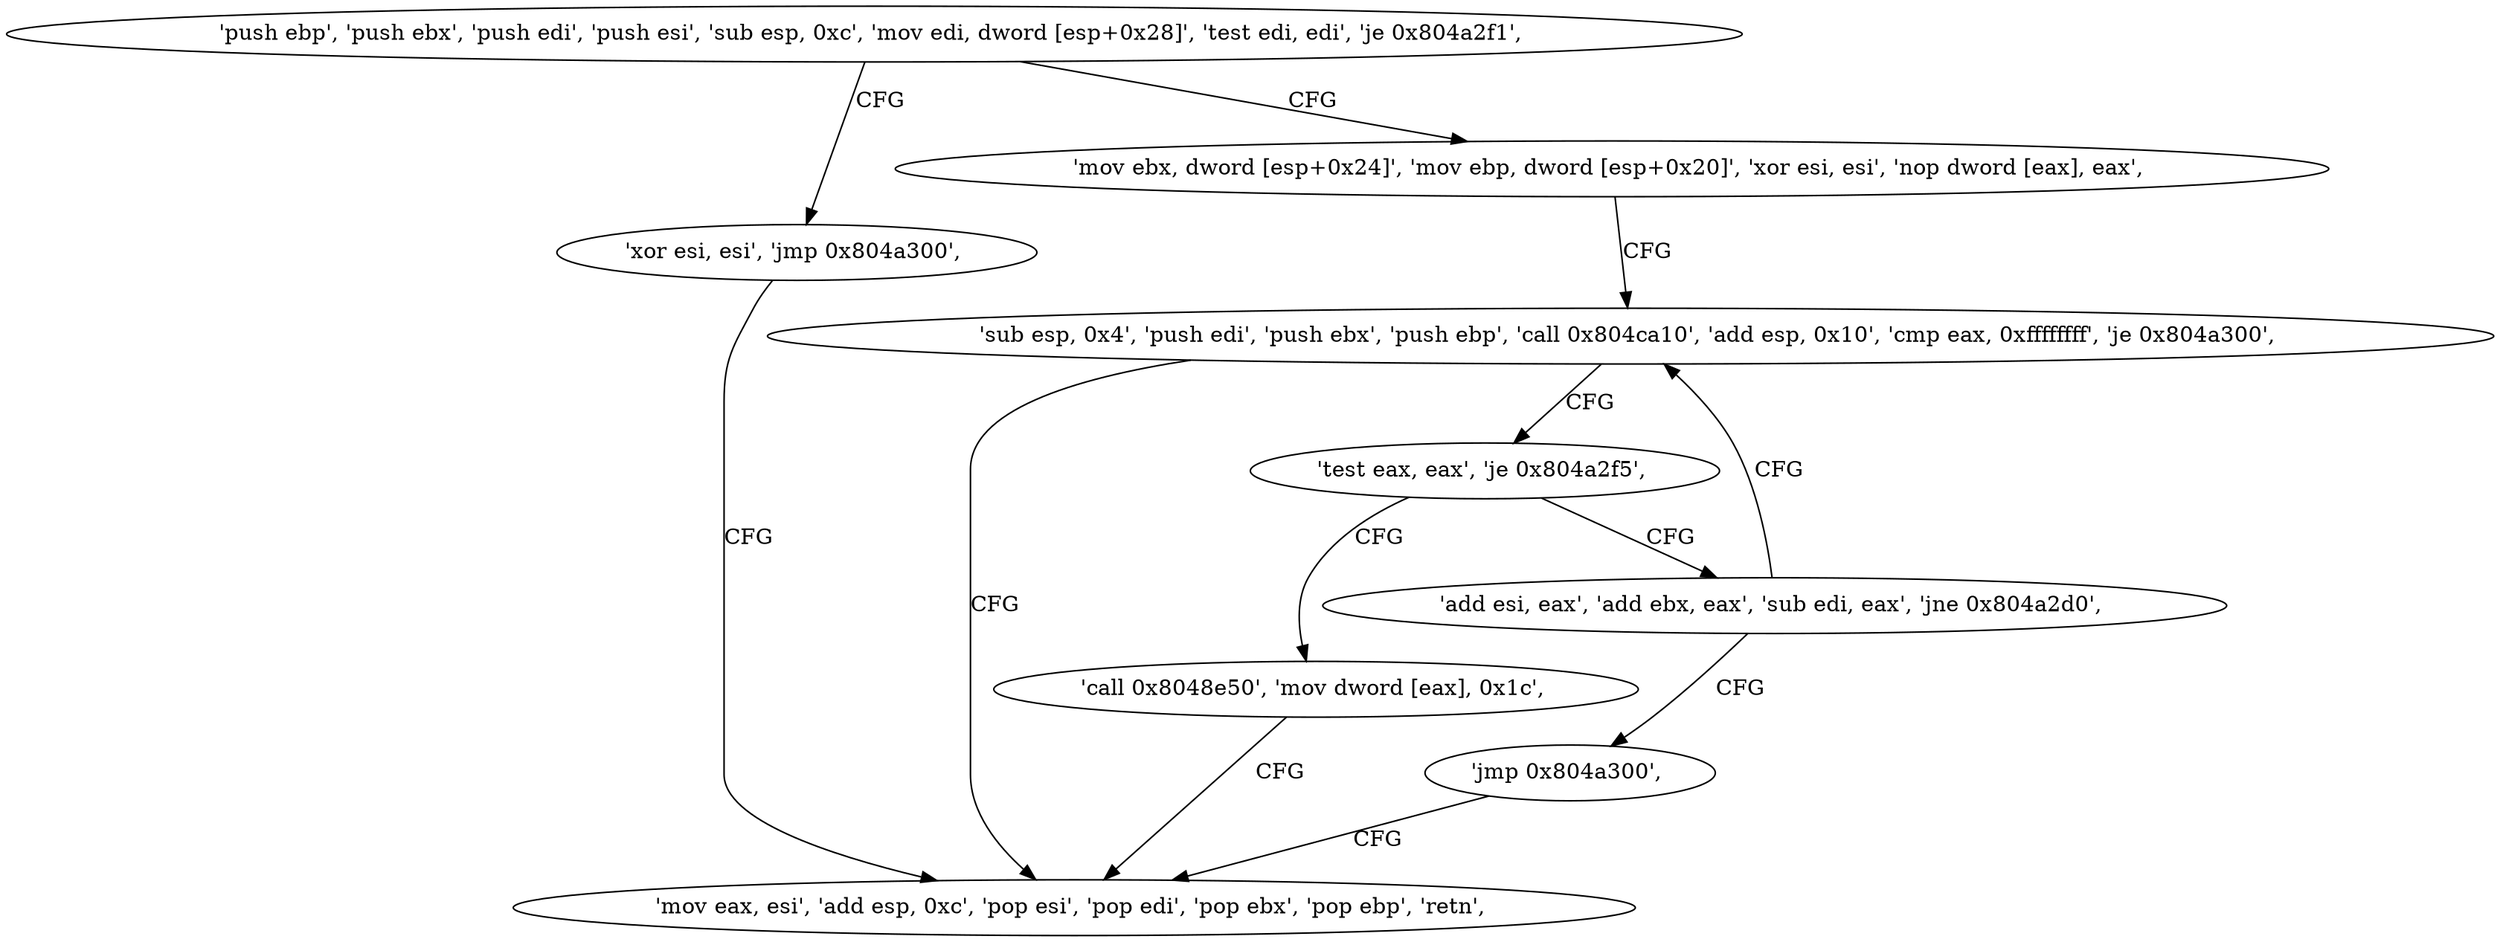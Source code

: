 digraph "func" {
"134521520" [label = "'push ebp', 'push ebx', 'push edi', 'push esi', 'sub esp, 0xc', 'mov edi, dword [esp+0x28]', 'test edi, edi', 'je 0x804a2f1', " ]
"134521585" [label = "'xor esi, esi', 'jmp 0x804a300', " ]
"134521535" [label = "'mov ebx, dword [esp+0x24]', 'mov ebp, dword [esp+0x20]', 'xor esi, esi', 'nop dword [eax], eax', " ]
"134521600" [label = "'mov eax, esi', 'add esp, 0xc', 'pop esi', 'pop edi', 'pop ebx', 'pop ebp', 'retn', " ]
"134521552" [label = "'sub esp, 0x4', 'push edi', 'push ebx', 'push ebp', 'call 0x804ca10', 'add esp, 0x10', 'cmp eax, 0xffffffff', 'je 0x804a300', " ]
"134521571" [label = "'test eax, eax', 'je 0x804a2f5', " ]
"134521589" [label = "'call 0x8048e50', 'mov dword [eax], 0x1c', " ]
"134521575" [label = "'add esi, eax', 'add ebx, eax', 'sub edi, eax', 'jne 0x804a2d0', " ]
"134521583" [label = "'jmp 0x804a300', " ]
"134521520" -> "134521585" [ label = "CFG" ]
"134521520" -> "134521535" [ label = "CFG" ]
"134521585" -> "134521600" [ label = "CFG" ]
"134521535" -> "134521552" [ label = "CFG" ]
"134521552" -> "134521600" [ label = "CFG" ]
"134521552" -> "134521571" [ label = "CFG" ]
"134521571" -> "134521589" [ label = "CFG" ]
"134521571" -> "134521575" [ label = "CFG" ]
"134521589" -> "134521600" [ label = "CFG" ]
"134521575" -> "134521552" [ label = "CFG" ]
"134521575" -> "134521583" [ label = "CFG" ]
"134521583" -> "134521600" [ label = "CFG" ]
}
